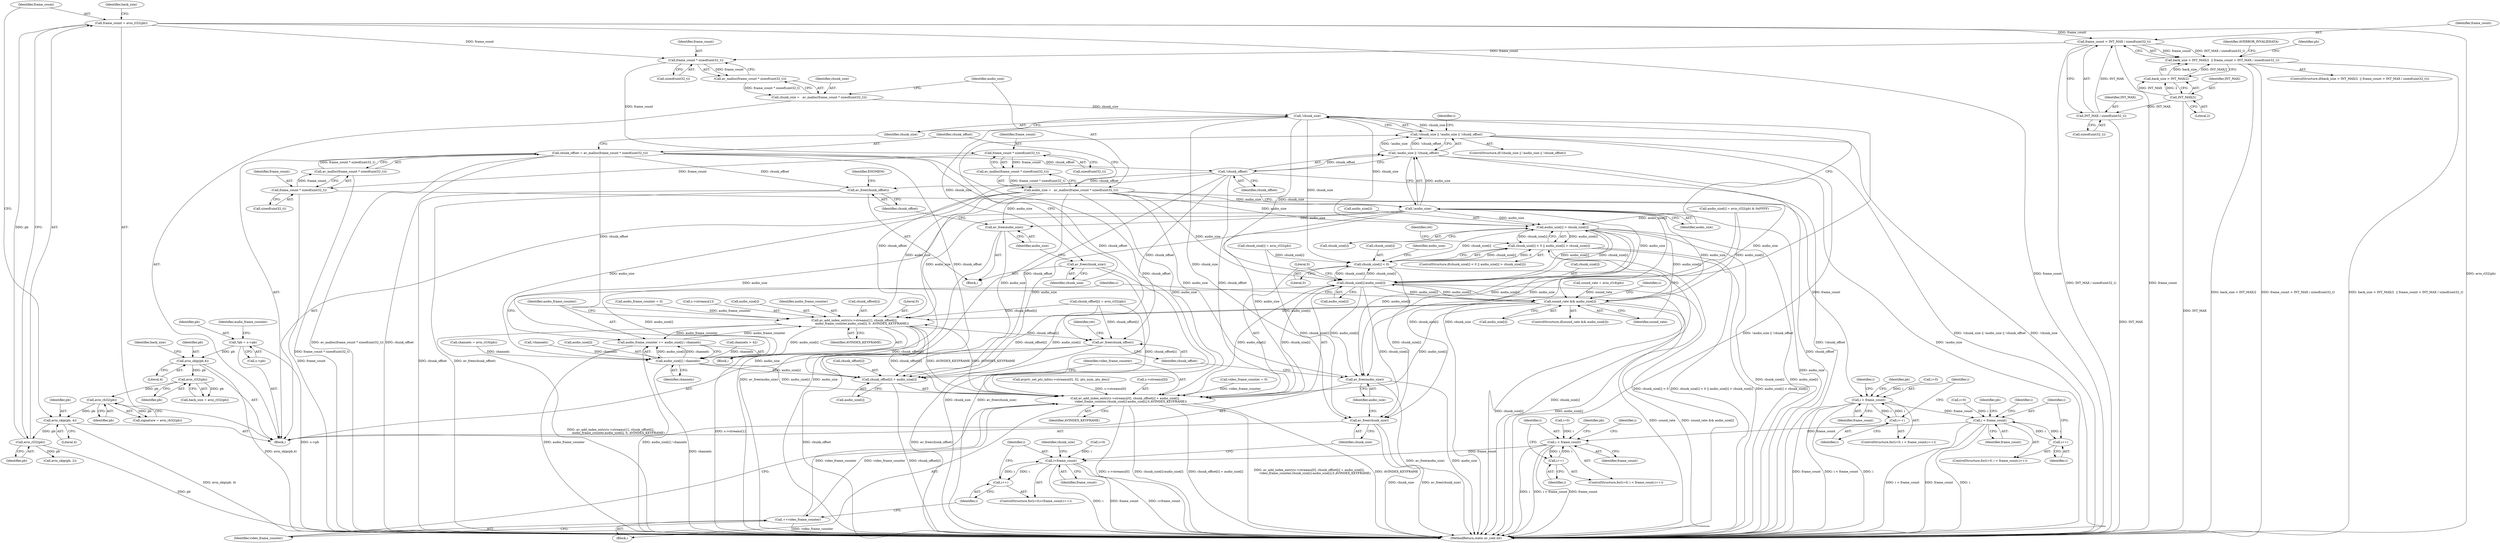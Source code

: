 digraph "0_FFmpeg_96f24d1bee7fe7bac08e2b7c74db1a046c9dc0de@API" {
"1000187" [label="(Call,frame_count > INT_MAX / sizeof(uint32_t))"];
"1000176" [label="(Call,frame_count = avio_rl32(pb))"];
"1000178" [label="(Call,avio_rl32(pb))"];
"1000173" [label="(Call,avio_skip(pb, 4))"];
"1000171" [label="(Call,avio_rb32(pb))"];
"1000167" [label="(Call,avio_rl32(pb))"];
"1000162" [label="(Call,avio_skip(pb,4))"];
"1000116" [label="(Call,*pb = s->pb)"];
"1000189" [label="(Call,INT_MAX / sizeof(uint32_t))"];
"1000184" [label="(Call,INT_MAX/2)"];
"1000181" [label="(Call,back_size > INT_MAX/2  || frame_count > INT_MAX / sizeof(uint32_t))"];
"1000435" [label="(Call,frame_count * sizeof(uint32_t))"];
"1000434" [label="(Call,av_malloc(frame_count * sizeof(uint32_t)))"];
"1000432" [label="(Call,chunk_size =   av_malloc(frame_count * sizeof(uint32_t)))"];
"1000455" [label="(Call,!chunk_size)"];
"1000454" [label="(Call,!chunk_size || !audio_size || !chunk_offset)"];
"1000463" [label="(Call,av_free(chunk_size))"];
"1000549" [label="(Call,chunk_size[i] < 0)"];
"1000548" [label="(Call,chunk_size[i] < 0 || audio_size[i] > chunk_size[i])"];
"1000554" [label="(Call,audio_size[i] > chunk_size[i])"];
"1000567" [label="(Call,sound_rate && audio_size[i])"];
"1000573" [label="(Call,av_add_index_entry(s->streams[1], chunk_offset[i],\n                audio_frame_counter,audio_size[i], 0, AVINDEX_KEYFRAME))"];
"1000588" [label="(Call,audio_frame_counter += audio_size[i] / channels)"];
"1000590" [label="(Call,audio_size[i] / channels)"];
"1000595" [label="(Call,av_add_index_entry(s->streams[0], chunk_offset[i] + audio_size[i],\n            video_frame_counter,chunk_size[i]-audio_size[i],0,AVINDEX_KEYFRAME))"];
"1000618" [label="(Call,++video_frame_counter)"];
"1000601" [label="(Call,chunk_offset[i] + audio_size[i])"];
"1000609" [label="(Call,chunk_size[i]-audio_size[i])"];
"1000620" [label="(Call,av_free(chunk_size))"];
"1000622" [label="(Call,av_free(audio_size))"];
"1000624" [label="(Call,av_free(chunk_offset))"];
"1000442" [label="(Call,frame_count * sizeof(uint32_t))"];
"1000441" [label="(Call,av_malloc(frame_count * sizeof(uint32_t)))"];
"1000439" [label="(Call,audio_size =   av_malloc(frame_count * sizeof(uint32_t)))"];
"1000458" [label="(Call,!audio_size)"];
"1000457" [label="(Call,!audio_size || !chunk_offset)"];
"1000465" [label="(Call,av_free(audio_size))"];
"1000449" [label="(Call,frame_count * sizeof(uint32_t))"];
"1000448" [label="(Call,av_malloc(frame_count * sizeof(uint32_t)))"];
"1000446" [label="(Call,chunk_offset = av_malloc(frame_count * sizeof(uint32_t)))"];
"1000460" [label="(Call,!chunk_offset)"];
"1000467" [label="(Call,av_free(chunk_offset))"];
"1000476" [label="(Call,i < frame_count)"];
"1000479" [label="(Call,i++)"];
"1000497" [label="(Call,i < frame_count)"];
"1000500" [label="(Call,i++)"];
"1000518" [label="(Call,i < frame_count)"];
"1000521" [label="(Call,i++)"];
"1000541" [label="(Call,i<frame_count)"];
"1000544" [label="(Call,i++)"];
"1000167" [label="(Call,avio_rl32(pb))"];
"1000554" [label="(Call,audio_size[i] > chunk_size[i])"];
"1000574" [label="(Call,s->streams[1])"];
"1000183" [label="(Identifier,back_size)"];
"1000173" [label="(Call,avio_skip(pb, 4))"];
"1000179" [label="(Identifier,pb)"];
"1000433" [label="(Identifier,chunk_size)"];
"1000169" [label="(Call,signature = avio_rb32(pb))"];
"1000168" [label="(Identifier,pb)"];
"1000467" [label="(Call,av_free(chunk_offset))"];
"1000440" [label="(Identifier,audio_size)"];
"1000583" [label="(Call,audio_size[i])"];
"1000432" [label="(Call,chunk_size =   av_malloc(frame_count * sizeof(uint32_t)))"];
"1000505" [label="(Identifier,pb)"];
"1000191" [label="(Call,sizeof(uint32_t))"];
"1000162" [label="(Call,avio_skip(pb,4))"];
"1000594" [label="(Identifier,channels)"];
"1000484" [label="(Identifier,pb)"];
"1000457" [label="(Call,!audio_size || !chunk_offset)"];
"1000206" [label="(Call,channels = avio_rl16(pb))"];
"1000187" [label="(Call,frame_count > INT_MAX / sizeof(uint32_t))"];
"1000487" [label="(Call,chunk_size[i] = avio_rl32(pb))"];
"1000196" [label="(Identifier,pb)"];
"1000185" [label="(Identifier,INT_MAX)"];
"1000582" [label="(Identifier,audio_frame_counter)"];
"1000537" [label="(ControlStructure,for(i=0;i<frame_count;i++))"];
"1000620" [label="(Call,av_free(chunk_size))"];
"1000304" [label="(Call,!channels)"];
"1000461" [label="(Identifier,chunk_offset)"];
"1000547" [label="(ControlStructure,if(chunk_size[i] < 0 || audio_size[i] > chunk_size[i]))"];
"1000591" [label="(Call,audio_size[i])"];
"1000448" [label="(Call,av_malloc(frame_count * sizeof(uint32_t)))"];
"1000556" [label="(Identifier,audio_size)"];
"1000563" [label="(Identifier,ret)"];
"1000576" [label="(Identifier,s)"];
"1000460" [label="(Call,!chunk_offset)"];
"1000610" [label="(Call,chunk_size[i])"];
"1000579" [label="(Call,chunk_offset[i])"];
"1000178" [label="(Call,avio_rl32(pb))"];
"1000555" [label="(Call,audio_size[i])"];
"1000621" [label="(Identifier,chunk_size)"];
"1000546" [label="(Block,)"];
"1000595" [label="(Call,av_add_index_entry(s->streams[0], chunk_offset[i] + audio_size[i],\n            video_frame_counter,chunk_size[i]-audio_size[i],0,AVINDEX_KEYFRAME))"];
"1000548" [label="(Call,chunk_size[i] < 0 || audio_size[i] > chunk_size[i])"];
"1000306" [label="(Call,channels > 42)"];
"1000566" [label="(ControlStructure,if(sound_rate && audio_size[i]))"];
"1000590" [label="(Call,audio_size[i] / channels)"];
"1000117" [label="(Identifier,pb)"];
"1000456" [label="(Identifier,chunk_size)"];
"1000175" [label="(Literal,4)"];
"1000497" [label="(Call,i < frame_count)"];
"1000194" [label="(Identifier,AVERROR_INVALIDDATA)"];
"1000171" [label="(Call,avio_rb32(pb))"];
"1000163" [label="(Identifier,pb)"];
"1000190" [label="(Identifier,INT_MAX)"];
"1000463" [label="(Call,av_free(chunk_size))"];
"1000181" [label="(Call,back_size > INT_MAX/2  || frame_count > INT_MAX / sizeof(uint32_t))"];
"1000462" [label="(Block,)"];
"1000474" [label="(Identifier,i)"];
"1000468" [label="(Identifier,chunk_offset)"];
"1000520" [label="(Identifier,frame_count)"];
"1000128" [label="(Call,video_frame_counter = 0)"];
"1000465" [label="(Call,av_free(audio_size))"];
"1000184" [label="(Call,INT_MAX/2)"];
"1000500" [label="(Call,i++)"];
"1000455" [label="(Call,!chunk_size)"];
"1000495" [label="(Identifier,i)"];
"1000623" [label="(Identifier,audio_size)"];
"1000588" [label="(Call,audio_frame_counter += audio_size[i] / channels)"];
"1000186" [label="(Literal,2)"];
"1000613" [label="(Call,audio_size[i])"];
"1000499" [label="(Identifier,frame_count)"];
"1000437" [label="(Call,sizeof(uint32_t))"];
"1000466" [label="(Identifier,audio_size)"];
"1000458" [label="(Call,!audio_size)"];
"1000472" [label="(ControlStructure,for(i=0; i < frame_count;i++))"];
"1000538" [label="(Call,i=0)"];
"1000450" [label="(Identifier,frame_count)"];
"1000601" [label="(Call,chunk_offset[i] + audio_size[i])"];
"1000541" [label="(Call,i<frame_count)"];
"1000522" [label="(Identifier,i)"];
"1000529" [label="(Call,audio_size[i] = avio_rl32(pb) & 0xFFFF)"];
"1000627" [label="(Identifier,ret)"];
"1000451" [label="(Call,sizeof(uint32_t))"];
"1000423" [label="(Call,avpriv_set_pts_info(s->streams[0], 32, pts_num, pts_den))"];
"1000478" [label="(Identifier,frame_count)"];
"1000189" [label="(Call,INT_MAX / sizeof(uint32_t))"];
"1000118" [label="(Call,s->pb)"];
"1000453" [label="(ControlStructure,if(!chunk_size || !audio_size || !chunk_offset))"];
"1000514" [label="(ControlStructure,for(i=0; i < frame_count;i++))"];
"1000573" [label="(Call,av_add_index_entry(s->streams[1], chunk_offset[i],\n                audio_frame_counter,audio_size[i], 0, AVINDEX_KEYFRAME))"];
"1000476" [label="(Call,i < frame_count)"];
"1000596" [label="(Call,s->streams[0])"];
"1000454" [label="(Call,!chunk_size || !audio_size || !chunk_offset)"];
"1000539" [label="(Identifier,i)"];
"1000589" [label="(Identifier,audio_frame_counter)"];
"1000434" [label="(Call,av_malloc(frame_count * sizeof(uint32_t)))"];
"1000166" [label="(Identifier,back_size)"];
"1000609" [label="(Call,chunk_size[i]-audio_size[i])"];
"1000544" [label="(Call,i++)"];
"1000446" [label="(Call,chunk_offset = av_malloc(frame_count * sizeof(uint32_t)))"];
"1000618" [label="(Call,++video_frame_counter)"];
"1000444" [label="(Call,sizeof(uint32_t))"];
"1000114" [label="(Block,)"];
"1000521" [label="(Call,i++)"];
"1000543" [label="(Identifier,frame_count)"];
"1000177" [label="(Identifier,frame_count)"];
"1000508" [label="(Call,chunk_offset[i] = avio_rl32(pb))"];
"1000479" [label="(Call,i++)"];
"1000568" [label="(Identifier,sound_rate)"];
"1000477" [label="(Identifier,i)"];
"1000526" [label="(Identifier,pb)"];
"1000550" [label="(Call,chunk_size[i])"];
"1000598" [label="(Identifier,s)"];
"1000586" [label="(Literal,0)"];
"1000449" [label="(Call,frame_count * sizeof(uint32_t))"];
"1000164" [label="(Literal,4)"];
"1000180" [label="(ControlStructure,if(back_size > INT_MAX/2  || frame_count > INT_MAX / sizeof(uint32_t)))"];
"1000471" [label="(Identifier,ENOMEM)"];
"1000116" [label="(Call,*pb = s->pb)"];
"1000439" [label="(Call,audio_size =   av_malloc(frame_count * sizeof(uint32_t)))"];
"1000441" [label="(Call,av_malloc(frame_count * sizeof(uint32_t)))"];
"1000493" [label="(ControlStructure,for(i=0; i < frame_count;i++))"];
"1000569" [label="(Call,audio_size[i])"];
"1000442" [label="(Call,frame_count * sizeof(uint32_t))"];
"1000551" [label="(Identifier,chunk_size)"];
"1000572" [label="(Block,)"];
"1000602" [label="(Call,chunk_offset[i])"];
"1000172" [label="(Identifier,pb)"];
"1000619" [label="(Identifier,video_frame_counter)"];
"1000608" [label="(Identifier,video_frame_counter)"];
"1000198" [label="(Call,sound_rate = avio_rl16(pb))"];
"1000628" [label="(MethodReturn,static av_cold int)"];
"1000174" [label="(Identifier,pb)"];
"1000443" [label="(Identifier,frame_count)"];
"1000125" [label="(Identifier,audio_frame_counter)"];
"1000464" [label="(Identifier,chunk_size)"];
"1000480" [label="(Identifier,i)"];
"1000195" [label="(Call,avio_skip(pb, 2))"];
"1000176" [label="(Call,frame_count = avio_rl32(pb))"];
"1000447" [label="(Identifier,chunk_offset)"];
"1000165" [label="(Call,back_size = avio_rl32(pb))"];
"1000616" [label="(Literal,0)"];
"1000188" [label="(Identifier,frame_count)"];
"1000436" [label="(Identifier,frame_count)"];
"1000549" [label="(Call,chunk_size[i] < 0)"];
"1000625" [label="(Identifier,chunk_offset)"];
"1000498" [label="(Identifier,i)"];
"1000435" [label="(Call,frame_count * sizeof(uint32_t))"];
"1000124" [label="(Call,audio_frame_counter = 0)"];
"1000545" [label="(Identifier,i)"];
"1000605" [label="(Call,audio_size[i])"];
"1000473" [label="(Call,i=0)"];
"1000519" [label="(Identifier,i)"];
"1000516" [label="(Identifier,i)"];
"1000459" [label="(Identifier,audio_size)"];
"1000518" [label="(Call,i < frame_count)"];
"1000553" [label="(Literal,0)"];
"1000542" [label="(Identifier,i)"];
"1000515" [label="(Call,i=0)"];
"1000622" [label="(Call,av_free(audio_size))"];
"1000558" [label="(Call,chunk_size[i])"];
"1000617" [label="(Identifier,AVINDEX_KEYFRAME)"];
"1000501" [label="(Identifier,i)"];
"1000624" [label="(Call,av_free(chunk_offset))"];
"1000182" [label="(Call,back_size > INT_MAX/2)"];
"1000494" [label="(Call,i=0)"];
"1000587" [label="(Identifier,AVINDEX_KEYFRAME)"];
"1000567" [label="(Call,sound_rate && audio_size[i])"];
"1000187" -> "1000181"  [label="AST: "];
"1000187" -> "1000189"  [label="CFG: "];
"1000188" -> "1000187"  [label="AST: "];
"1000189" -> "1000187"  [label="AST: "];
"1000181" -> "1000187"  [label="CFG: "];
"1000187" -> "1000628"  [label="DDG: frame_count"];
"1000187" -> "1000628"  [label="DDG: INT_MAX / sizeof(uint32_t)"];
"1000187" -> "1000181"  [label="DDG: frame_count"];
"1000187" -> "1000181"  [label="DDG: INT_MAX / sizeof(uint32_t)"];
"1000176" -> "1000187"  [label="DDG: frame_count"];
"1000189" -> "1000187"  [label="DDG: INT_MAX"];
"1000187" -> "1000435"  [label="DDG: frame_count"];
"1000176" -> "1000114"  [label="AST: "];
"1000176" -> "1000178"  [label="CFG: "];
"1000177" -> "1000176"  [label="AST: "];
"1000178" -> "1000176"  [label="AST: "];
"1000183" -> "1000176"  [label="CFG: "];
"1000176" -> "1000628"  [label="DDG: avio_rl32(pb)"];
"1000176" -> "1000628"  [label="DDG: frame_count"];
"1000178" -> "1000176"  [label="DDG: pb"];
"1000176" -> "1000435"  [label="DDG: frame_count"];
"1000178" -> "1000179"  [label="CFG: "];
"1000179" -> "1000178"  [label="AST: "];
"1000178" -> "1000628"  [label="DDG: pb"];
"1000173" -> "1000178"  [label="DDG: pb"];
"1000178" -> "1000195"  [label="DDG: pb"];
"1000173" -> "1000114"  [label="AST: "];
"1000173" -> "1000175"  [label="CFG: "];
"1000174" -> "1000173"  [label="AST: "];
"1000175" -> "1000173"  [label="AST: "];
"1000177" -> "1000173"  [label="CFG: "];
"1000173" -> "1000628"  [label="DDG: avio_skip(pb, 4)"];
"1000171" -> "1000173"  [label="DDG: pb"];
"1000171" -> "1000169"  [label="AST: "];
"1000171" -> "1000172"  [label="CFG: "];
"1000172" -> "1000171"  [label="AST: "];
"1000169" -> "1000171"  [label="CFG: "];
"1000171" -> "1000169"  [label="DDG: pb"];
"1000167" -> "1000171"  [label="DDG: pb"];
"1000167" -> "1000165"  [label="AST: "];
"1000167" -> "1000168"  [label="CFG: "];
"1000168" -> "1000167"  [label="AST: "];
"1000165" -> "1000167"  [label="CFG: "];
"1000167" -> "1000165"  [label="DDG: pb"];
"1000162" -> "1000167"  [label="DDG: pb"];
"1000162" -> "1000114"  [label="AST: "];
"1000162" -> "1000164"  [label="CFG: "];
"1000163" -> "1000162"  [label="AST: "];
"1000164" -> "1000162"  [label="AST: "];
"1000166" -> "1000162"  [label="CFG: "];
"1000162" -> "1000628"  [label="DDG: avio_skip(pb,4)"];
"1000116" -> "1000162"  [label="DDG: pb"];
"1000116" -> "1000114"  [label="AST: "];
"1000116" -> "1000118"  [label="CFG: "];
"1000117" -> "1000116"  [label="AST: "];
"1000118" -> "1000116"  [label="AST: "];
"1000125" -> "1000116"  [label="CFG: "];
"1000116" -> "1000628"  [label="DDG: s->pb"];
"1000189" -> "1000191"  [label="CFG: "];
"1000190" -> "1000189"  [label="AST: "];
"1000191" -> "1000189"  [label="AST: "];
"1000189" -> "1000628"  [label="DDG: INT_MAX"];
"1000184" -> "1000189"  [label="DDG: INT_MAX"];
"1000184" -> "1000182"  [label="AST: "];
"1000184" -> "1000186"  [label="CFG: "];
"1000185" -> "1000184"  [label="AST: "];
"1000186" -> "1000184"  [label="AST: "];
"1000182" -> "1000184"  [label="CFG: "];
"1000184" -> "1000628"  [label="DDG: INT_MAX"];
"1000184" -> "1000182"  [label="DDG: INT_MAX"];
"1000184" -> "1000182"  [label="DDG: 2"];
"1000181" -> "1000180"  [label="AST: "];
"1000181" -> "1000182"  [label="CFG: "];
"1000182" -> "1000181"  [label="AST: "];
"1000194" -> "1000181"  [label="CFG: "];
"1000196" -> "1000181"  [label="CFG: "];
"1000181" -> "1000628"  [label="DDG: back_size > INT_MAX/2"];
"1000181" -> "1000628"  [label="DDG: frame_count > INT_MAX / sizeof(uint32_t)"];
"1000181" -> "1000628"  [label="DDG: back_size > INT_MAX/2  || frame_count > INT_MAX / sizeof(uint32_t)"];
"1000182" -> "1000181"  [label="DDG: back_size"];
"1000182" -> "1000181"  [label="DDG: INT_MAX/2"];
"1000435" -> "1000434"  [label="AST: "];
"1000435" -> "1000437"  [label="CFG: "];
"1000436" -> "1000435"  [label="AST: "];
"1000437" -> "1000435"  [label="AST: "];
"1000434" -> "1000435"  [label="CFG: "];
"1000435" -> "1000434"  [label="DDG: frame_count"];
"1000435" -> "1000442"  [label="DDG: frame_count"];
"1000434" -> "1000432"  [label="AST: "];
"1000432" -> "1000434"  [label="CFG: "];
"1000434" -> "1000432"  [label="DDG: frame_count * sizeof(uint32_t)"];
"1000432" -> "1000114"  [label="AST: "];
"1000433" -> "1000432"  [label="AST: "];
"1000440" -> "1000432"  [label="CFG: "];
"1000432" -> "1000455"  [label="DDG: chunk_size"];
"1000455" -> "1000454"  [label="AST: "];
"1000455" -> "1000456"  [label="CFG: "];
"1000456" -> "1000455"  [label="AST: "];
"1000459" -> "1000455"  [label="CFG: "];
"1000454" -> "1000455"  [label="CFG: "];
"1000455" -> "1000628"  [label="DDG: chunk_size"];
"1000455" -> "1000454"  [label="DDG: chunk_size"];
"1000455" -> "1000463"  [label="DDG: chunk_size"];
"1000455" -> "1000549"  [label="DDG: chunk_size"];
"1000455" -> "1000554"  [label="DDG: chunk_size"];
"1000455" -> "1000609"  [label="DDG: chunk_size"];
"1000455" -> "1000620"  [label="DDG: chunk_size"];
"1000454" -> "1000453"  [label="AST: "];
"1000454" -> "1000457"  [label="CFG: "];
"1000457" -> "1000454"  [label="AST: "];
"1000464" -> "1000454"  [label="CFG: "];
"1000474" -> "1000454"  [label="CFG: "];
"1000454" -> "1000628"  [label="DDG: !chunk_size"];
"1000454" -> "1000628"  [label="DDG: !audio_size || !chunk_offset"];
"1000454" -> "1000628"  [label="DDG: !chunk_size || !audio_size || !chunk_offset"];
"1000457" -> "1000454"  [label="DDG: !audio_size"];
"1000457" -> "1000454"  [label="DDG: !chunk_offset"];
"1000463" -> "1000462"  [label="AST: "];
"1000463" -> "1000464"  [label="CFG: "];
"1000464" -> "1000463"  [label="AST: "];
"1000466" -> "1000463"  [label="CFG: "];
"1000463" -> "1000628"  [label="DDG: av_free(chunk_size)"];
"1000463" -> "1000628"  [label="DDG: chunk_size"];
"1000549" -> "1000548"  [label="AST: "];
"1000549" -> "1000553"  [label="CFG: "];
"1000550" -> "1000549"  [label="AST: "];
"1000553" -> "1000549"  [label="AST: "];
"1000556" -> "1000549"  [label="CFG: "];
"1000548" -> "1000549"  [label="CFG: "];
"1000549" -> "1000628"  [label="DDG: chunk_size[i]"];
"1000549" -> "1000548"  [label="DDG: chunk_size[i]"];
"1000549" -> "1000548"  [label="DDG: 0"];
"1000487" -> "1000549"  [label="DDG: chunk_size[i]"];
"1000609" -> "1000549"  [label="DDG: chunk_size[i]"];
"1000549" -> "1000554"  [label="DDG: chunk_size[i]"];
"1000549" -> "1000609"  [label="DDG: chunk_size[i]"];
"1000549" -> "1000620"  [label="DDG: chunk_size[i]"];
"1000548" -> "1000547"  [label="AST: "];
"1000548" -> "1000554"  [label="CFG: "];
"1000554" -> "1000548"  [label="AST: "];
"1000563" -> "1000548"  [label="CFG: "];
"1000568" -> "1000548"  [label="CFG: "];
"1000548" -> "1000628"  [label="DDG: chunk_size[i] < 0 || audio_size[i] > chunk_size[i]"];
"1000548" -> "1000628"  [label="DDG: audio_size[i] > chunk_size[i]"];
"1000548" -> "1000628"  [label="DDG: chunk_size[i] < 0"];
"1000554" -> "1000548"  [label="DDG: audio_size[i]"];
"1000554" -> "1000548"  [label="DDG: chunk_size[i]"];
"1000554" -> "1000558"  [label="CFG: "];
"1000555" -> "1000554"  [label="AST: "];
"1000558" -> "1000554"  [label="AST: "];
"1000554" -> "1000628"  [label="DDG: audio_size[i]"];
"1000554" -> "1000628"  [label="DDG: chunk_size[i]"];
"1000458" -> "1000554"  [label="DDG: audio_size"];
"1000609" -> "1000554"  [label="DDG: audio_size[i]"];
"1000439" -> "1000554"  [label="DDG: audio_size"];
"1000529" -> "1000554"  [label="DDG: audio_size[i]"];
"1000554" -> "1000567"  [label="DDG: audio_size[i]"];
"1000554" -> "1000609"  [label="DDG: chunk_size[i]"];
"1000554" -> "1000620"  [label="DDG: chunk_size[i]"];
"1000554" -> "1000622"  [label="DDG: audio_size[i]"];
"1000567" -> "1000566"  [label="AST: "];
"1000567" -> "1000568"  [label="CFG: "];
"1000567" -> "1000569"  [label="CFG: "];
"1000568" -> "1000567"  [label="AST: "];
"1000569" -> "1000567"  [label="AST: "];
"1000576" -> "1000567"  [label="CFG: "];
"1000598" -> "1000567"  [label="CFG: "];
"1000567" -> "1000628"  [label="DDG: sound_rate"];
"1000567" -> "1000628"  [label="DDG: sound_rate && audio_size[i]"];
"1000198" -> "1000567"  [label="DDG: sound_rate"];
"1000458" -> "1000567"  [label="DDG: audio_size"];
"1000609" -> "1000567"  [label="DDG: audio_size[i]"];
"1000439" -> "1000567"  [label="DDG: audio_size"];
"1000529" -> "1000567"  [label="DDG: audio_size[i]"];
"1000567" -> "1000573"  [label="DDG: audio_size[i]"];
"1000567" -> "1000595"  [label="DDG: audio_size[i]"];
"1000567" -> "1000601"  [label="DDG: audio_size[i]"];
"1000567" -> "1000609"  [label="DDG: audio_size[i]"];
"1000573" -> "1000572"  [label="AST: "];
"1000573" -> "1000587"  [label="CFG: "];
"1000574" -> "1000573"  [label="AST: "];
"1000579" -> "1000573"  [label="AST: "];
"1000582" -> "1000573"  [label="AST: "];
"1000583" -> "1000573"  [label="AST: "];
"1000586" -> "1000573"  [label="AST: "];
"1000587" -> "1000573"  [label="AST: "];
"1000589" -> "1000573"  [label="CFG: "];
"1000573" -> "1000628"  [label="DDG: s->streams[1]"];
"1000573" -> "1000628"  [label="DDG: av_add_index_entry(s->streams[1], chunk_offset[i],\n                audio_frame_counter,audio_size[i], 0, AVINDEX_KEYFRAME)"];
"1000460" -> "1000573"  [label="DDG: chunk_offset"];
"1000508" -> "1000573"  [label="DDG: chunk_offset[i]"];
"1000446" -> "1000573"  [label="DDG: chunk_offset"];
"1000588" -> "1000573"  [label="DDG: audio_frame_counter"];
"1000124" -> "1000573"  [label="DDG: audio_frame_counter"];
"1000458" -> "1000573"  [label="DDG: audio_size"];
"1000439" -> "1000573"  [label="DDG: audio_size"];
"1000595" -> "1000573"  [label="DDG: AVINDEX_KEYFRAME"];
"1000573" -> "1000588"  [label="DDG: audio_frame_counter"];
"1000573" -> "1000590"  [label="DDG: audio_size[i]"];
"1000573" -> "1000595"  [label="DDG: chunk_offset[i]"];
"1000573" -> "1000595"  [label="DDG: AVINDEX_KEYFRAME"];
"1000573" -> "1000601"  [label="DDG: chunk_offset[i]"];
"1000573" -> "1000624"  [label="DDG: chunk_offset[i]"];
"1000588" -> "1000572"  [label="AST: "];
"1000588" -> "1000590"  [label="CFG: "];
"1000589" -> "1000588"  [label="AST: "];
"1000590" -> "1000588"  [label="AST: "];
"1000598" -> "1000588"  [label="CFG: "];
"1000588" -> "1000628"  [label="DDG: audio_frame_counter"];
"1000588" -> "1000628"  [label="DDG: audio_size[i] / channels"];
"1000590" -> "1000588"  [label="DDG: audio_size[i]"];
"1000590" -> "1000588"  [label="DDG: channels"];
"1000590" -> "1000594"  [label="CFG: "];
"1000591" -> "1000590"  [label="AST: "];
"1000594" -> "1000590"  [label="AST: "];
"1000590" -> "1000628"  [label="DDG: channels"];
"1000458" -> "1000590"  [label="DDG: audio_size"];
"1000439" -> "1000590"  [label="DDG: audio_size"];
"1000206" -> "1000590"  [label="DDG: channels"];
"1000304" -> "1000590"  [label="DDG: channels"];
"1000306" -> "1000590"  [label="DDG: channels"];
"1000590" -> "1000595"  [label="DDG: audio_size[i]"];
"1000590" -> "1000601"  [label="DDG: audio_size[i]"];
"1000590" -> "1000609"  [label="DDG: audio_size[i]"];
"1000595" -> "1000546"  [label="AST: "];
"1000595" -> "1000617"  [label="CFG: "];
"1000596" -> "1000595"  [label="AST: "];
"1000601" -> "1000595"  [label="AST: "];
"1000608" -> "1000595"  [label="AST: "];
"1000609" -> "1000595"  [label="AST: "];
"1000616" -> "1000595"  [label="AST: "];
"1000617" -> "1000595"  [label="AST: "];
"1000619" -> "1000595"  [label="CFG: "];
"1000595" -> "1000628"  [label="DDG: av_add_index_entry(s->streams[0], chunk_offset[i] + audio_size[i],\n            video_frame_counter,chunk_size[i]-audio_size[i],0,AVINDEX_KEYFRAME)"];
"1000595" -> "1000628"  [label="DDG: AVINDEX_KEYFRAME"];
"1000595" -> "1000628"  [label="DDG: s->streams[0]"];
"1000595" -> "1000628"  [label="DDG: chunk_size[i]-audio_size[i]"];
"1000595" -> "1000628"  [label="DDG: chunk_offset[i] + audio_size[i]"];
"1000423" -> "1000595"  [label="DDG: s->streams[0]"];
"1000460" -> "1000595"  [label="DDG: chunk_offset"];
"1000508" -> "1000595"  [label="DDG: chunk_offset[i]"];
"1000446" -> "1000595"  [label="DDG: chunk_offset"];
"1000458" -> "1000595"  [label="DDG: audio_size"];
"1000439" -> "1000595"  [label="DDG: audio_size"];
"1000128" -> "1000595"  [label="DDG: video_frame_counter"];
"1000618" -> "1000595"  [label="DDG: video_frame_counter"];
"1000609" -> "1000595"  [label="DDG: chunk_size[i]"];
"1000609" -> "1000595"  [label="DDG: audio_size[i]"];
"1000595" -> "1000618"  [label="DDG: video_frame_counter"];
"1000618" -> "1000546"  [label="AST: "];
"1000618" -> "1000619"  [label="CFG: "];
"1000619" -> "1000618"  [label="AST: "];
"1000545" -> "1000618"  [label="CFG: "];
"1000618" -> "1000628"  [label="DDG: video_frame_counter"];
"1000601" -> "1000605"  [label="CFG: "];
"1000602" -> "1000601"  [label="AST: "];
"1000605" -> "1000601"  [label="AST: "];
"1000608" -> "1000601"  [label="CFG: "];
"1000601" -> "1000628"  [label="DDG: chunk_offset[i]"];
"1000460" -> "1000601"  [label="DDG: chunk_offset"];
"1000508" -> "1000601"  [label="DDG: chunk_offset[i]"];
"1000446" -> "1000601"  [label="DDG: chunk_offset"];
"1000458" -> "1000601"  [label="DDG: audio_size"];
"1000439" -> "1000601"  [label="DDG: audio_size"];
"1000609" -> "1000613"  [label="CFG: "];
"1000610" -> "1000609"  [label="AST: "];
"1000613" -> "1000609"  [label="AST: "];
"1000616" -> "1000609"  [label="CFG: "];
"1000609" -> "1000628"  [label="DDG: audio_size[i]"];
"1000609" -> "1000628"  [label="DDG: chunk_size[i]"];
"1000458" -> "1000609"  [label="DDG: audio_size"];
"1000439" -> "1000609"  [label="DDG: audio_size"];
"1000609" -> "1000620"  [label="DDG: chunk_size[i]"];
"1000609" -> "1000622"  [label="DDG: audio_size[i]"];
"1000620" -> "1000114"  [label="AST: "];
"1000620" -> "1000621"  [label="CFG: "];
"1000621" -> "1000620"  [label="AST: "];
"1000623" -> "1000620"  [label="CFG: "];
"1000620" -> "1000628"  [label="DDG: chunk_size"];
"1000620" -> "1000628"  [label="DDG: av_free(chunk_size)"];
"1000487" -> "1000620"  [label="DDG: chunk_size[i]"];
"1000622" -> "1000114"  [label="AST: "];
"1000622" -> "1000623"  [label="CFG: "];
"1000623" -> "1000622"  [label="AST: "];
"1000625" -> "1000622"  [label="CFG: "];
"1000622" -> "1000628"  [label="DDG: av_free(audio_size)"];
"1000622" -> "1000628"  [label="DDG: audio_size"];
"1000458" -> "1000622"  [label="DDG: audio_size"];
"1000439" -> "1000622"  [label="DDG: audio_size"];
"1000529" -> "1000622"  [label="DDG: audio_size[i]"];
"1000624" -> "1000114"  [label="AST: "];
"1000624" -> "1000625"  [label="CFG: "];
"1000625" -> "1000624"  [label="AST: "];
"1000627" -> "1000624"  [label="CFG: "];
"1000624" -> "1000628"  [label="DDG: av_free(chunk_offset)"];
"1000624" -> "1000628"  [label="DDG: chunk_offset"];
"1000460" -> "1000624"  [label="DDG: chunk_offset"];
"1000508" -> "1000624"  [label="DDG: chunk_offset[i]"];
"1000446" -> "1000624"  [label="DDG: chunk_offset"];
"1000442" -> "1000441"  [label="AST: "];
"1000442" -> "1000444"  [label="CFG: "];
"1000443" -> "1000442"  [label="AST: "];
"1000444" -> "1000442"  [label="AST: "];
"1000441" -> "1000442"  [label="CFG: "];
"1000442" -> "1000441"  [label="DDG: frame_count"];
"1000442" -> "1000449"  [label="DDG: frame_count"];
"1000441" -> "1000439"  [label="AST: "];
"1000439" -> "1000441"  [label="CFG: "];
"1000441" -> "1000439"  [label="DDG: frame_count * sizeof(uint32_t)"];
"1000439" -> "1000114"  [label="AST: "];
"1000440" -> "1000439"  [label="AST: "];
"1000447" -> "1000439"  [label="CFG: "];
"1000439" -> "1000628"  [label="DDG: audio_size"];
"1000439" -> "1000458"  [label="DDG: audio_size"];
"1000439" -> "1000465"  [label="DDG: audio_size"];
"1000458" -> "1000457"  [label="AST: "];
"1000458" -> "1000459"  [label="CFG: "];
"1000459" -> "1000458"  [label="AST: "];
"1000461" -> "1000458"  [label="CFG: "];
"1000457" -> "1000458"  [label="CFG: "];
"1000458" -> "1000628"  [label="DDG: audio_size"];
"1000458" -> "1000457"  [label="DDG: audio_size"];
"1000458" -> "1000465"  [label="DDG: audio_size"];
"1000457" -> "1000460"  [label="CFG: "];
"1000460" -> "1000457"  [label="AST: "];
"1000457" -> "1000628"  [label="DDG: !chunk_offset"];
"1000457" -> "1000628"  [label="DDG: !audio_size"];
"1000460" -> "1000457"  [label="DDG: chunk_offset"];
"1000465" -> "1000462"  [label="AST: "];
"1000465" -> "1000466"  [label="CFG: "];
"1000466" -> "1000465"  [label="AST: "];
"1000468" -> "1000465"  [label="CFG: "];
"1000465" -> "1000628"  [label="DDG: av_free(audio_size)"];
"1000465" -> "1000628"  [label="DDG: audio_size"];
"1000449" -> "1000448"  [label="AST: "];
"1000449" -> "1000451"  [label="CFG: "];
"1000450" -> "1000449"  [label="AST: "];
"1000451" -> "1000449"  [label="AST: "];
"1000448" -> "1000449"  [label="CFG: "];
"1000449" -> "1000628"  [label="DDG: frame_count"];
"1000449" -> "1000448"  [label="DDG: frame_count"];
"1000449" -> "1000476"  [label="DDG: frame_count"];
"1000448" -> "1000446"  [label="AST: "];
"1000446" -> "1000448"  [label="CFG: "];
"1000448" -> "1000628"  [label="DDG: frame_count * sizeof(uint32_t)"];
"1000448" -> "1000446"  [label="DDG: frame_count * sizeof(uint32_t)"];
"1000446" -> "1000114"  [label="AST: "];
"1000447" -> "1000446"  [label="AST: "];
"1000456" -> "1000446"  [label="CFG: "];
"1000446" -> "1000628"  [label="DDG: chunk_offset"];
"1000446" -> "1000628"  [label="DDG: av_malloc(frame_count * sizeof(uint32_t))"];
"1000446" -> "1000460"  [label="DDG: chunk_offset"];
"1000446" -> "1000467"  [label="DDG: chunk_offset"];
"1000460" -> "1000461"  [label="CFG: "];
"1000461" -> "1000460"  [label="AST: "];
"1000460" -> "1000628"  [label="DDG: chunk_offset"];
"1000460" -> "1000467"  [label="DDG: chunk_offset"];
"1000467" -> "1000462"  [label="AST: "];
"1000467" -> "1000468"  [label="CFG: "];
"1000468" -> "1000467"  [label="AST: "];
"1000471" -> "1000467"  [label="CFG: "];
"1000467" -> "1000628"  [label="DDG: chunk_offset"];
"1000467" -> "1000628"  [label="DDG: av_free(chunk_offset)"];
"1000476" -> "1000472"  [label="AST: "];
"1000476" -> "1000478"  [label="CFG: "];
"1000477" -> "1000476"  [label="AST: "];
"1000478" -> "1000476"  [label="AST: "];
"1000484" -> "1000476"  [label="CFG: "];
"1000495" -> "1000476"  [label="CFG: "];
"1000476" -> "1000628"  [label="DDG: i < frame_count"];
"1000476" -> "1000628"  [label="DDG: i"];
"1000476" -> "1000628"  [label="DDG: frame_count"];
"1000473" -> "1000476"  [label="DDG: i"];
"1000479" -> "1000476"  [label="DDG: i"];
"1000476" -> "1000479"  [label="DDG: i"];
"1000476" -> "1000497"  [label="DDG: frame_count"];
"1000479" -> "1000472"  [label="AST: "];
"1000479" -> "1000480"  [label="CFG: "];
"1000480" -> "1000479"  [label="AST: "];
"1000477" -> "1000479"  [label="CFG: "];
"1000497" -> "1000493"  [label="AST: "];
"1000497" -> "1000499"  [label="CFG: "];
"1000498" -> "1000497"  [label="AST: "];
"1000499" -> "1000497"  [label="AST: "];
"1000505" -> "1000497"  [label="CFG: "];
"1000516" -> "1000497"  [label="CFG: "];
"1000497" -> "1000628"  [label="DDG: i"];
"1000497" -> "1000628"  [label="DDG: i < frame_count"];
"1000497" -> "1000628"  [label="DDG: frame_count"];
"1000494" -> "1000497"  [label="DDG: i"];
"1000500" -> "1000497"  [label="DDG: i"];
"1000497" -> "1000500"  [label="DDG: i"];
"1000497" -> "1000518"  [label="DDG: frame_count"];
"1000500" -> "1000493"  [label="AST: "];
"1000500" -> "1000501"  [label="CFG: "];
"1000501" -> "1000500"  [label="AST: "];
"1000498" -> "1000500"  [label="CFG: "];
"1000518" -> "1000514"  [label="AST: "];
"1000518" -> "1000520"  [label="CFG: "];
"1000519" -> "1000518"  [label="AST: "];
"1000520" -> "1000518"  [label="AST: "];
"1000526" -> "1000518"  [label="CFG: "];
"1000539" -> "1000518"  [label="CFG: "];
"1000518" -> "1000628"  [label="DDG: frame_count"];
"1000518" -> "1000628"  [label="DDG: i"];
"1000518" -> "1000628"  [label="DDG: i < frame_count"];
"1000521" -> "1000518"  [label="DDG: i"];
"1000515" -> "1000518"  [label="DDG: i"];
"1000518" -> "1000521"  [label="DDG: i"];
"1000518" -> "1000541"  [label="DDG: frame_count"];
"1000521" -> "1000514"  [label="AST: "];
"1000521" -> "1000522"  [label="CFG: "];
"1000522" -> "1000521"  [label="AST: "];
"1000519" -> "1000521"  [label="CFG: "];
"1000541" -> "1000537"  [label="AST: "];
"1000541" -> "1000543"  [label="CFG: "];
"1000542" -> "1000541"  [label="AST: "];
"1000543" -> "1000541"  [label="AST: "];
"1000551" -> "1000541"  [label="CFG: "];
"1000621" -> "1000541"  [label="CFG: "];
"1000541" -> "1000628"  [label="DDG: i"];
"1000541" -> "1000628"  [label="DDG: frame_count"];
"1000541" -> "1000628"  [label="DDG: i<frame_count"];
"1000544" -> "1000541"  [label="DDG: i"];
"1000538" -> "1000541"  [label="DDG: i"];
"1000541" -> "1000544"  [label="DDG: i"];
"1000544" -> "1000537"  [label="AST: "];
"1000544" -> "1000545"  [label="CFG: "];
"1000545" -> "1000544"  [label="AST: "];
"1000542" -> "1000544"  [label="CFG: "];
}
